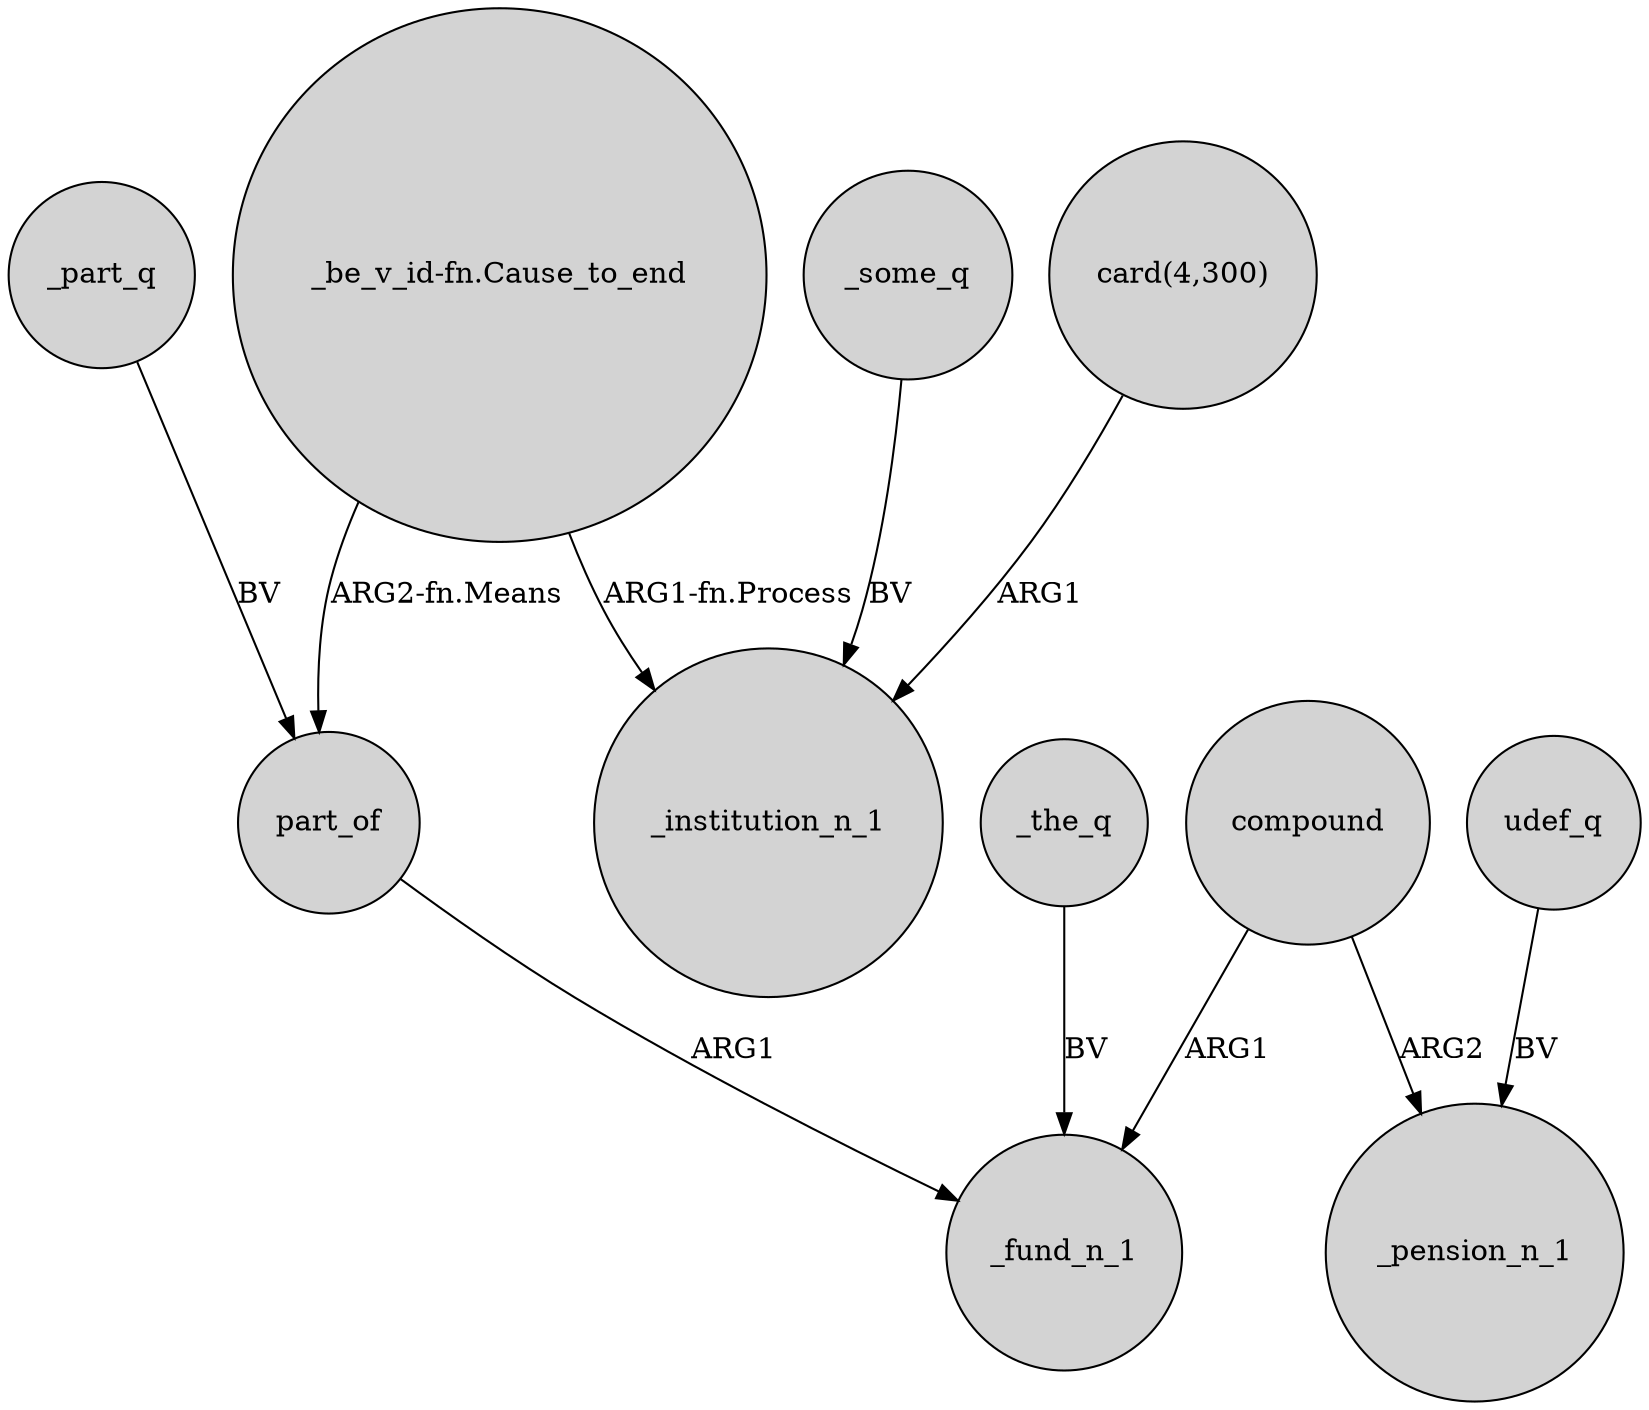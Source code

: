 digraph {
	node [shape=circle style=filled]
	"card(4,300)" -> _institution_n_1 [label=ARG1]
	"_be_v_id-fn.Cause_to_end" -> _institution_n_1 [label="ARG1-fn.Process"]
	"_be_v_id-fn.Cause_to_end" -> part_of [label="ARG2-fn.Means"]
	_the_q -> _fund_n_1 [label=BV]
	part_of -> _fund_n_1 [label=ARG1]
	compound -> _fund_n_1 [label=ARG1]
	udef_q -> _pension_n_1 [label=BV]
	compound -> _pension_n_1 [label=ARG2]
	_some_q -> _institution_n_1 [label=BV]
	_part_q -> part_of [label=BV]
}
